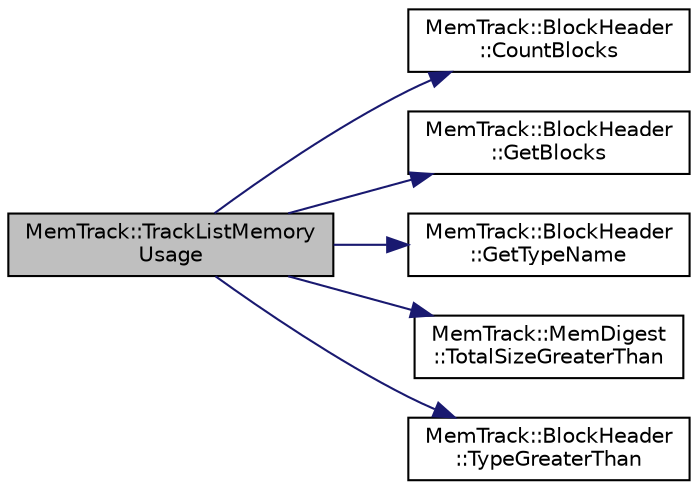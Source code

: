 digraph "MemTrack::TrackListMemoryUsage"
{
 // LATEX_PDF_SIZE
  edge [fontname="Helvetica",fontsize="10",labelfontname="Helvetica",labelfontsize="10"];
  node [fontname="Helvetica",fontsize="10",shape=record];
  rankdir="LR";
  Node1 [label="MemTrack::TrackListMemory\lUsage",height=0.2,width=0.4,color="black", fillcolor="grey75", style="filled", fontcolor="black",tooltip=" "];
  Node1 -> Node2 [color="midnightblue",fontsize="10",style="solid",fontname="Helvetica"];
  Node2 [label="MemTrack::BlockHeader\l::CountBlocks",height=0.2,width=0.4,color="black", fillcolor="white", style="filled",URL="$class_mem_track_1_1_block_header.html#ae57e5e9fcbc414cc37b05c49d2424c39",tooltip=" "];
  Node1 -> Node3 [color="midnightblue",fontsize="10",style="solid",fontname="Helvetica"];
  Node3 [label="MemTrack::BlockHeader\l::GetBlocks",height=0.2,width=0.4,color="black", fillcolor="white", style="filled",URL="$class_mem_track_1_1_block_header.html#a66b917e29ed5fe282e93cada27a4d8f8",tooltip=" "];
  Node1 -> Node4 [color="midnightblue",fontsize="10",style="solid",fontname="Helvetica"];
  Node4 [label="MemTrack::BlockHeader\l::GetTypeName",height=0.2,width=0.4,color="black", fillcolor="white", style="filled",URL="$class_mem_track_1_1_block_header.html#af44bf935fa81fe16dcbe3956a1b4031f",tooltip=" "];
  Node1 -> Node5 [color="midnightblue",fontsize="10",style="solid",fontname="Helvetica"];
  Node5 [label="MemTrack::MemDigest\l::TotalSizeGreaterThan",height=0.2,width=0.4,color="black", fillcolor="white", style="filled",URL="$struct_mem_track_1_1_mem_digest.html#a9691440567cbac820e9e1631b5a3531d",tooltip=" "];
  Node1 -> Node6 [color="midnightblue",fontsize="10",style="solid",fontname="Helvetica"];
  Node6 [label="MemTrack::BlockHeader\l::TypeGreaterThan",height=0.2,width=0.4,color="black", fillcolor="white", style="filled",URL="$class_mem_track_1_1_block_header.html#a8e817ac9a699b5bc7b9f0ea93cd48984",tooltip=" "];
}

